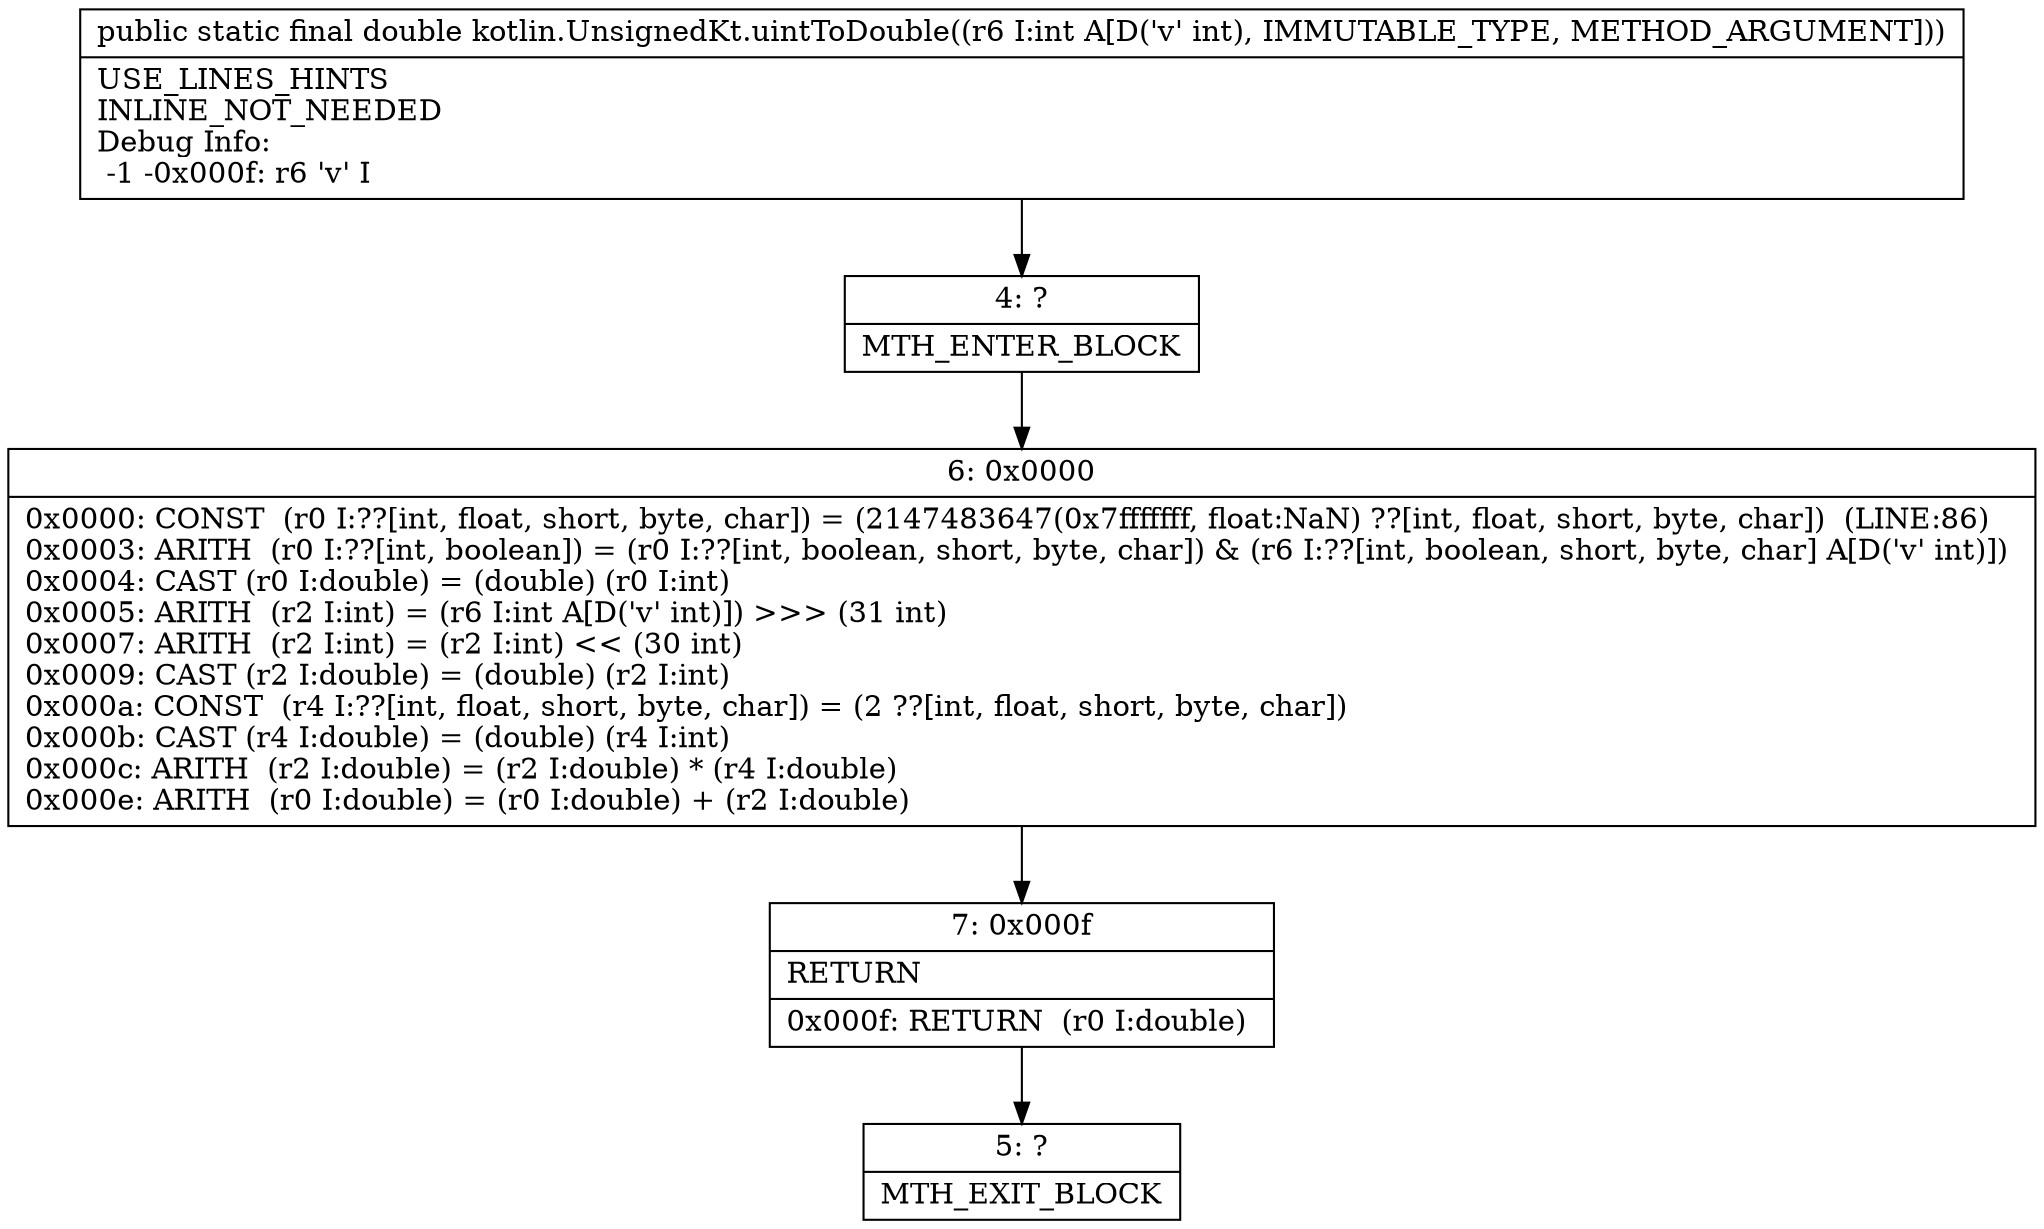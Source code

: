 digraph "CFG forkotlin.UnsignedKt.uintToDouble(I)D" {
Node_4 [shape=record,label="{4\:\ ?|MTH_ENTER_BLOCK\l}"];
Node_6 [shape=record,label="{6\:\ 0x0000|0x0000: CONST  (r0 I:??[int, float, short, byte, char]) = (2147483647(0x7fffffff, float:NaN) ??[int, float, short, byte, char])  (LINE:86)\l0x0003: ARITH  (r0 I:??[int, boolean]) = (r0 I:??[int, boolean, short, byte, char]) & (r6 I:??[int, boolean, short, byte, char] A[D('v' int)]) \l0x0004: CAST (r0 I:double) = (double) (r0 I:int) \l0x0005: ARITH  (r2 I:int) = (r6 I:int A[D('v' int)]) \>\>\> (31 int) \l0x0007: ARITH  (r2 I:int) = (r2 I:int) \<\< (30 int) \l0x0009: CAST (r2 I:double) = (double) (r2 I:int) \l0x000a: CONST  (r4 I:??[int, float, short, byte, char]) = (2 ??[int, float, short, byte, char]) \l0x000b: CAST (r4 I:double) = (double) (r4 I:int) \l0x000c: ARITH  (r2 I:double) = (r2 I:double) * (r4 I:double) \l0x000e: ARITH  (r0 I:double) = (r0 I:double) + (r2 I:double) \l}"];
Node_7 [shape=record,label="{7\:\ 0x000f|RETURN\l|0x000f: RETURN  (r0 I:double) \l}"];
Node_5 [shape=record,label="{5\:\ ?|MTH_EXIT_BLOCK\l}"];
MethodNode[shape=record,label="{public static final double kotlin.UnsignedKt.uintToDouble((r6 I:int A[D('v' int), IMMUTABLE_TYPE, METHOD_ARGUMENT]))  | USE_LINES_HINTS\lINLINE_NOT_NEEDED\lDebug Info:\l  \-1 \-0x000f: r6 'v' I\l}"];
MethodNode -> Node_4;Node_4 -> Node_6;
Node_6 -> Node_7;
Node_7 -> Node_5;
}

